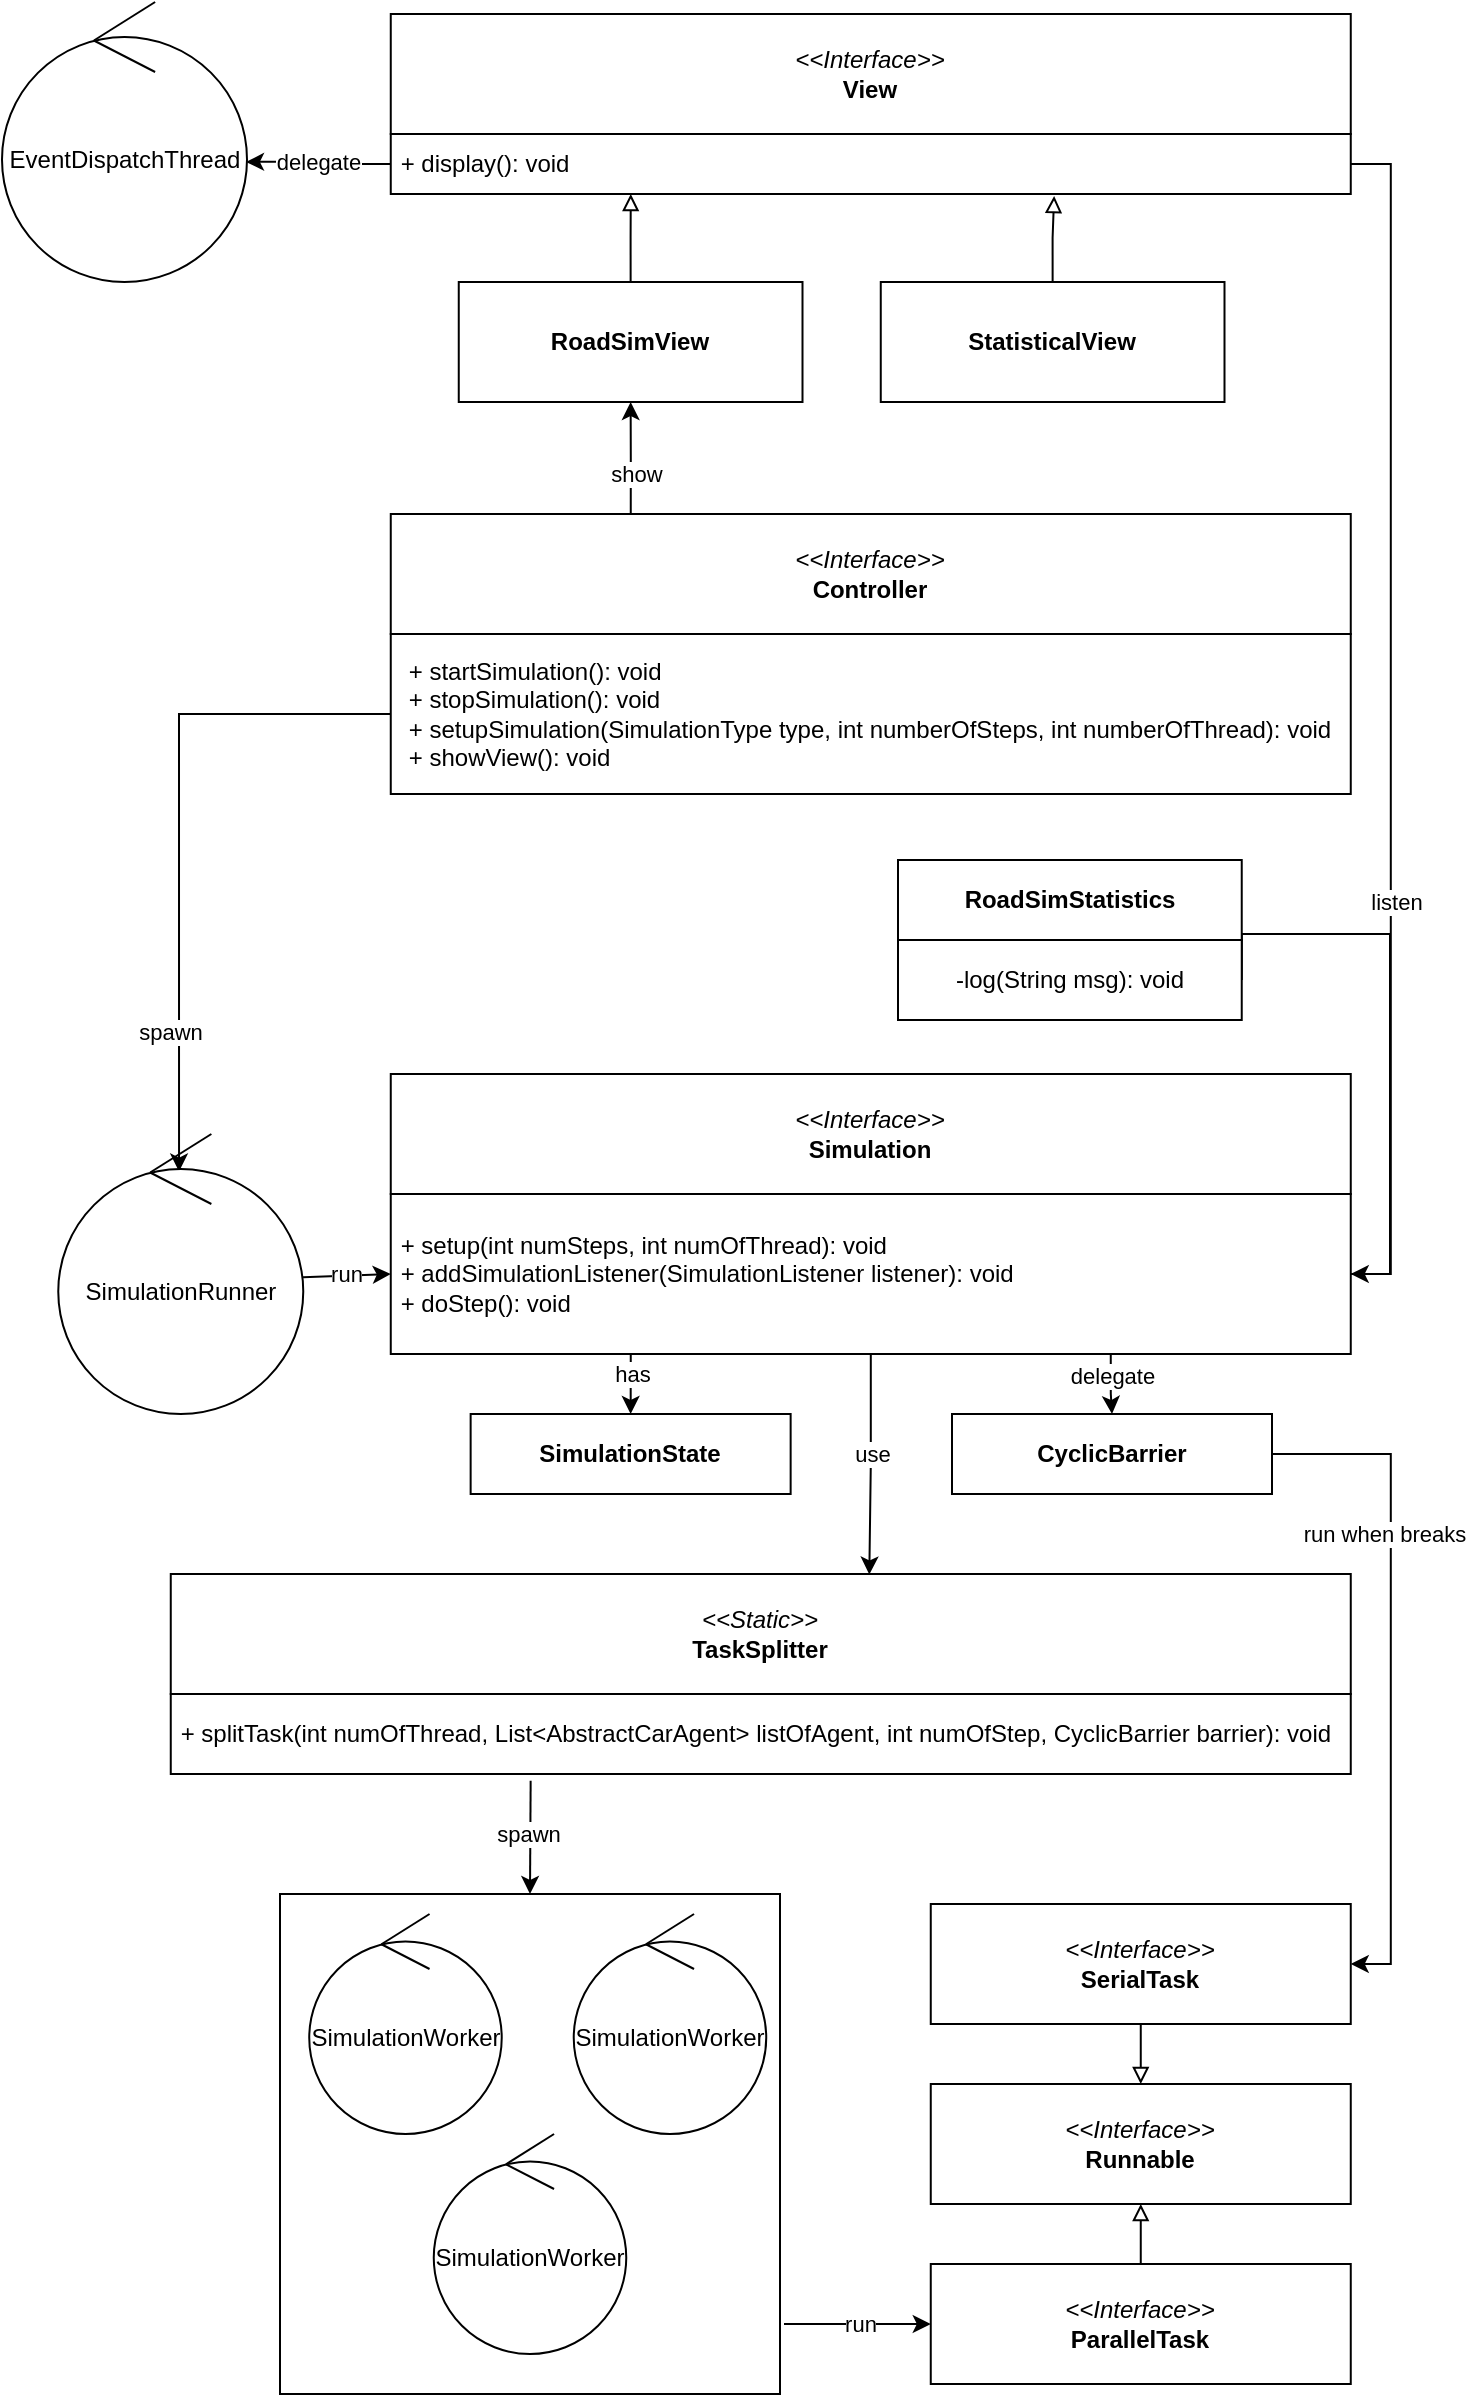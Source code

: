 <mxfile version="24.0.4" type="github" pages="2">
  <diagram id="C5RBs43oDa-KdzZeNtuy" name="uml">
    <mxGraphModel dx="1434" dy="1915" grid="1" gridSize="10" guides="1" tooltips="1" connect="1" arrows="1" fold="1" page="1" pageScale="1" pageWidth="827" pageHeight="1169" math="0" shadow="0">
      <root>
        <mxCell id="WIyWlLk6GJQsqaUBKTNV-0" />
        <mxCell id="WIyWlLk6GJQsqaUBKTNV-1" parent="WIyWlLk6GJQsqaUBKTNV-0" />
        <mxCell id="8qQeJ0eEbN7VkORL1g9j-6" style="edgeStyle=orthogonalEdgeStyle;rounded=0;orthogonalLoop=1;jettySize=auto;html=1;exitX=0.25;exitY=0;exitDx=0;exitDy=0;entryX=0.5;entryY=1;entryDx=0;entryDy=0;" parent="WIyWlLk6GJQsqaUBKTNV-1" source="NOwEHH1t8_DrOCpnonOM-1" target="8qQeJ0eEbN7VkORL1g9j-5" edge="1">
          <mxGeometry relative="1" as="geometry" />
        </mxCell>
        <mxCell id="8qQeJ0eEbN7VkORL1g9j-7" value="show" style="edgeLabel;html=1;align=center;verticalAlign=middle;resizable=0;points=[];" parent="8qQeJ0eEbN7VkORL1g9j-6" vertex="1" connectable="0">
          <mxGeometry x="-0.261" y="-2" relative="1" as="geometry">
            <mxPoint as="offset" />
          </mxGeometry>
        </mxCell>
        <mxCell id="NOwEHH1t8_DrOCpnonOM-1" value="&lt;i&gt;&amp;lt;&amp;lt;Interface&amp;gt;&amp;gt;&lt;/i&gt;&lt;div&gt;&lt;b&gt;Controller&lt;/b&gt;&lt;/div&gt;" style="rounded=0;whiteSpace=wrap;html=1;" parent="WIyWlLk6GJQsqaUBKTNV-1" vertex="1">
          <mxGeometry x="284.38" y="100" width="480" height="60" as="geometry" />
        </mxCell>
        <mxCell id="NOwEHH1t8_DrOCpnonOM-4" style="edgeStyle=orthogonalEdgeStyle;rounded=0;orthogonalLoop=1;jettySize=auto;html=1;entryX=0.493;entryY=0.134;entryDx=0;entryDy=0;entryPerimeter=0;" parent="WIyWlLk6GJQsqaUBKTNV-1" source="NOwEHH1t8_DrOCpnonOM-2" target="NOwEHH1t8_DrOCpnonOM-7" edge="1">
          <mxGeometry relative="1" as="geometry">
            <mxPoint x="120" y="430" as="targetPoint" />
          </mxGeometry>
        </mxCell>
        <mxCell id="NOwEHH1t8_DrOCpnonOM-5" value="spawn" style="edgeLabel;html=1;align=center;verticalAlign=middle;resizable=0;points=[];" parent="NOwEHH1t8_DrOCpnonOM-4" vertex="1" connectable="0">
          <mxGeometry x="0.583" y="-5" relative="1" as="geometry">
            <mxPoint as="offset" />
          </mxGeometry>
        </mxCell>
        <mxCell id="NOwEHH1t8_DrOCpnonOM-2" value="&lt;div style=&quot;text-align: left;&quot;&gt;+ startSimulation(): void&lt;/div&gt;&lt;div style=&quot;text-align: left;&quot;&gt;+ s&lt;span style=&quot;background-color: initial;&quot;&gt;topSimulation(): void&lt;/span&gt;&lt;/div&gt;&lt;div style=&quot;text-align: left;&quot;&gt;&lt;span style=&quot;background-color: initial;&quot;&gt;+ setupSimulation(SimulationType type, int numberOfSteps, int numberOfThread): void&lt;/span&gt;&lt;/div&gt;&lt;div style=&quot;text-align: left;&quot;&gt;&lt;span style=&quot;background-color: initial;&quot;&gt;+ showView(): void&lt;/span&gt;&lt;/div&gt;" style="rounded=0;whiteSpace=wrap;html=1;" parent="WIyWlLk6GJQsqaUBKTNV-1" vertex="1">
          <mxGeometry x="284.38" y="160" width="480" height="80" as="geometry" />
        </mxCell>
        <mxCell id="NOwEHH1t8_DrOCpnonOM-7" value="SimulationRunner" style="ellipse;shape=umlControl;whiteSpace=wrap;html=1;" parent="WIyWlLk6GJQsqaUBKTNV-1" vertex="1">
          <mxGeometry x="118.13" y="410" width="122.5" height="140" as="geometry" />
        </mxCell>
        <mxCell id="NOwEHH1t8_DrOCpnonOM-8" value="&lt;i&gt;&amp;lt;&amp;lt;Interface&amp;gt;&amp;gt;&lt;/i&gt;&lt;div&gt;&lt;b&gt;Simulation&lt;/b&gt;&lt;/div&gt;" style="rounded=0;whiteSpace=wrap;html=1;" parent="WIyWlLk6GJQsqaUBKTNV-1" vertex="1">
          <mxGeometry x="284.38" y="380" width="480" height="60" as="geometry" />
        </mxCell>
        <mxCell id="NOwEHH1t8_DrOCpnonOM-10" style="rounded=0;orthogonalLoop=1;jettySize=auto;html=1;exitX=0;exitY=0.5;exitDx=0;exitDy=0;entryX=0.999;entryY=0.512;entryDx=0;entryDy=0;entryPerimeter=0;endArrow=none;endFill=0;startArrow=classic;startFill=1;" parent="WIyWlLk6GJQsqaUBKTNV-1" source="NOwEHH1t8_DrOCpnonOM-9" target="NOwEHH1t8_DrOCpnonOM-7" edge="1">
          <mxGeometry relative="1" as="geometry">
            <mxPoint x="220" y="510" as="targetPoint" />
          </mxGeometry>
        </mxCell>
        <mxCell id="NOwEHH1t8_DrOCpnonOM-25" value="run" style="edgeLabel;html=1;align=center;verticalAlign=middle;resizable=0;points=[];" parent="NOwEHH1t8_DrOCpnonOM-10" vertex="1" connectable="0">
          <mxGeometry x="0.051" y="2" relative="1" as="geometry">
            <mxPoint y="-3" as="offset" />
          </mxGeometry>
        </mxCell>
        <mxCell id="NOwEHH1t8_DrOCpnonOM-15" style="edgeStyle=orthogonalEdgeStyle;rounded=0;orthogonalLoop=1;jettySize=auto;html=1;entryX=0.592;entryY=0.004;entryDx=0;entryDy=0;entryPerimeter=0;" parent="WIyWlLk6GJQsqaUBKTNV-1" source="NOwEHH1t8_DrOCpnonOM-9" target="NOwEHH1t8_DrOCpnonOM-12" edge="1">
          <mxGeometry relative="1" as="geometry" />
        </mxCell>
        <mxCell id="NOwEHH1t8_DrOCpnonOM-16" value="use" style="edgeLabel;html=1;align=center;verticalAlign=middle;resizable=0;points=[];" parent="NOwEHH1t8_DrOCpnonOM-15" vertex="1" connectable="0">
          <mxGeometry x="-0.1" relative="1" as="geometry">
            <mxPoint as="offset" />
          </mxGeometry>
        </mxCell>
        <mxCell id="NOwEHH1t8_DrOCpnonOM-37" style="rounded=0;orthogonalLoop=1;jettySize=auto;html=1;exitX=0.25;exitY=1;exitDx=0;exitDy=0;entryX=0.5;entryY=0;entryDx=0;entryDy=0;" parent="WIyWlLk6GJQsqaUBKTNV-1" source="NOwEHH1t8_DrOCpnonOM-9" target="NOwEHH1t8_DrOCpnonOM-35" edge="1">
          <mxGeometry relative="1" as="geometry">
            <mxPoint x="90.0" y="520" as="sourcePoint" />
          </mxGeometry>
        </mxCell>
        <mxCell id="NOwEHH1t8_DrOCpnonOM-38" value="has" style="edgeLabel;html=1;align=center;verticalAlign=middle;resizable=0;points=[];" parent="NOwEHH1t8_DrOCpnonOM-37" vertex="1" connectable="0">
          <mxGeometry x="-0.026" y="1" relative="1" as="geometry">
            <mxPoint x="-1" y="-5" as="offset" />
          </mxGeometry>
        </mxCell>
        <mxCell id="8qQeJ0eEbN7VkORL1g9j-26" style="edgeStyle=orthogonalEdgeStyle;rounded=0;orthogonalLoop=1;jettySize=auto;html=1;exitX=1;exitY=0.5;exitDx=0;exitDy=0;entryX=1;entryY=0.5;entryDx=0;entryDy=0;" parent="WIyWlLk6GJQsqaUBKTNV-1" source="8qQeJ0eEbN7VkORL1g9j-29" target="8qQeJ0eEbN7VkORL1g9j-25" edge="1">
          <mxGeometry relative="1" as="geometry" />
        </mxCell>
        <mxCell id="8qQeJ0eEbN7VkORL1g9j-27" value="run when breaks" style="edgeLabel;html=1;align=center;verticalAlign=middle;resizable=0;points=[];" parent="8qQeJ0eEbN7VkORL1g9j-26" vertex="1" connectable="0">
          <mxGeometry x="-0.009" y="3" relative="1" as="geometry">
            <mxPoint x="-7" y="-66" as="offset" />
          </mxGeometry>
        </mxCell>
        <mxCell id="8qQeJ0eEbN7VkORL1g9j-30" style="edgeStyle=orthogonalEdgeStyle;rounded=0;orthogonalLoop=1;jettySize=auto;html=1;exitX=0.75;exitY=1;exitDx=0;exitDy=0;" parent="WIyWlLk6GJQsqaUBKTNV-1" source="NOwEHH1t8_DrOCpnonOM-9" target="8qQeJ0eEbN7VkORL1g9j-29" edge="1">
          <mxGeometry relative="1" as="geometry" />
        </mxCell>
        <mxCell id="8qQeJ0eEbN7VkORL1g9j-31" value="delegate" style="edgeLabel;html=1;align=center;verticalAlign=middle;resizable=0;points=[];" parent="8qQeJ0eEbN7VkORL1g9j-30" vertex="1" connectable="0">
          <mxGeometry x="-0.308" relative="1" as="geometry">
            <mxPoint as="offset" />
          </mxGeometry>
        </mxCell>
        <mxCell id="NOwEHH1t8_DrOCpnonOM-9" value="&lt;div style=&quot;&quot;&gt;&amp;nbsp;+ setup(int numSteps, int numOfThread): void&lt;br&gt;&lt;/div&gt;&lt;div style=&quot;&quot;&gt;&lt;div style=&quot;&quot;&gt;&amp;nbsp;+ addSimulationListener(SimulationListener listener): void&lt;/div&gt;&lt;div style=&quot;&quot;&gt;&lt;span style=&quot;background-color: initial;&quot;&gt;&amp;nbsp;+ doStep(): void&lt;/span&gt;&lt;br&gt;&lt;/div&gt;&lt;/div&gt;" style="rounded=0;whiteSpace=wrap;html=1;align=left;" parent="WIyWlLk6GJQsqaUBKTNV-1" vertex="1">
          <mxGeometry x="284.38" y="440" width="480" height="80" as="geometry" />
        </mxCell>
        <mxCell id="NOwEHH1t8_DrOCpnonOM-12" value="&lt;i&gt;&amp;lt;&amp;lt;Static&amp;gt;&amp;gt;&lt;/i&gt;&lt;div&gt;&lt;b&gt;TaskSplitter&lt;/b&gt;&lt;/div&gt;" style="rounded=0;whiteSpace=wrap;html=1;" parent="WIyWlLk6GJQsqaUBKTNV-1" vertex="1">
          <mxGeometry x="174.38" y="630" width="590" height="60" as="geometry" />
        </mxCell>
        <mxCell id="NOwEHH1t8_DrOCpnonOM-14" value="&lt;div style=&quot;&quot;&gt;&amp;nbsp;+ splitTask(&lt;span style=&quot;background-color: initial;&quot;&gt;int numOfThread, List&amp;lt;AbstractCarAgent&amp;gt; listOfAgent, int numOfStep,&amp;nbsp;&lt;/span&gt;&lt;span style=&quot;background-color: initial;&quot;&gt;CyclicBarrier barrier&lt;/span&gt;): void&lt;/div&gt;" style="rounded=0;whiteSpace=wrap;html=1;align=left;" parent="WIyWlLk6GJQsqaUBKTNV-1" vertex="1">
          <mxGeometry x="174.38" y="690" width="590" height="40" as="geometry" />
        </mxCell>
        <mxCell id="NOwEHH1t8_DrOCpnonOM-17" style="rounded=0;orthogonalLoop=1;jettySize=auto;html=1;exitX=0.305;exitY=1.084;exitDx=0;exitDy=0;entryX=0.5;entryY=0;entryDx=0;entryDy=0;exitPerimeter=0;" parent="WIyWlLk6GJQsqaUBKTNV-1" source="NOwEHH1t8_DrOCpnonOM-14" target="NOwEHH1t8_DrOCpnonOM-21" edge="1">
          <mxGeometry relative="1" as="geometry">
            <mxPoint x="604.38" y="770" as="sourcePoint" />
            <mxPoint x="503.299" y="750" as="targetPoint" />
          </mxGeometry>
        </mxCell>
        <mxCell id="NOwEHH1t8_DrOCpnonOM-18" value="Spawn" style="edgeLabel;html=1;align=center;verticalAlign=middle;resizable=0;points=[];" parent="NOwEHH1t8_DrOCpnonOM-17" vertex="1" connectable="0">
          <mxGeometry x="0.583" y="-5" relative="1" as="geometry">
            <mxPoint x="80" y="70" as="offset" />
          </mxGeometry>
        </mxCell>
        <mxCell id="8qQeJ0eEbN7VkORL1g9j-18" value="spawn" style="edgeLabel;html=1;align=center;verticalAlign=middle;resizable=0;points=[];" parent="NOwEHH1t8_DrOCpnonOM-17" vertex="1" connectable="0">
          <mxGeometry x="-0.086" y="-1" relative="1" as="geometry">
            <mxPoint as="offset" />
          </mxGeometry>
        </mxCell>
        <mxCell id="8qQeJ0eEbN7VkORL1g9j-22" style="edgeStyle=orthogonalEdgeStyle;rounded=0;orthogonalLoop=1;jettySize=auto;html=1;entryX=0;entryY=0.5;entryDx=0;entryDy=0;exitX=1.008;exitY=0.86;exitDx=0;exitDy=0;exitPerimeter=0;" parent="WIyWlLk6GJQsqaUBKTNV-1" source="NOwEHH1t8_DrOCpnonOM-21" target="8qQeJ0eEbN7VkORL1g9j-20" edge="1">
          <mxGeometry relative="1" as="geometry">
            <mxPoint x="510.62" y="910" as="sourcePoint" />
          </mxGeometry>
        </mxCell>
        <mxCell id="8qQeJ0eEbN7VkORL1g9j-23" value="run" style="edgeLabel;html=1;align=center;verticalAlign=middle;resizable=0;points=[];" parent="8qQeJ0eEbN7VkORL1g9j-22" vertex="1" connectable="0">
          <mxGeometry x="0.035" y="2" relative="1" as="geometry">
            <mxPoint y="2" as="offset" />
          </mxGeometry>
        </mxCell>
        <mxCell id="NOwEHH1t8_DrOCpnonOM-21" value="" style="whiteSpace=wrap;html=1;aspect=fixed;" parent="WIyWlLk6GJQsqaUBKTNV-1" vertex="1">
          <mxGeometry x="229" y="790" width="250" height="250" as="geometry" />
        </mxCell>
        <mxCell id="NOwEHH1t8_DrOCpnonOM-22" value="SimulationWorker" style="ellipse;shape=umlControl;whiteSpace=wrap;html=1;" parent="WIyWlLk6GJQsqaUBKTNV-1" vertex="1">
          <mxGeometry x="243.62" y="800" width="96.25" height="110" as="geometry" />
        </mxCell>
        <mxCell id="NOwEHH1t8_DrOCpnonOM-23" value="SimulationWorker" style="ellipse;shape=umlControl;whiteSpace=wrap;html=1;" parent="WIyWlLk6GJQsqaUBKTNV-1" vertex="1">
          <mxGeometry x="375.87" y="800" width="96.25" height="110" as="geometry" />
        </mxCell>
        <mxCell id="NOwEHH1t8_DrOCpnonOM-24" value="SimulationWorker" style="ellipse;shape=umlControl;whiteSpace=wrap;html=1;" parent="WIyWlLk6GJQsqaUBKTNV-1" vertex="1">
          <mxGeometry x="305.88" y="910" width="96.25" height="110" as="geometry" />
        </mxCell>
        <mxCell id="NOwEHH1t8_DrOCpnonOM-35" value="&lt;div&gt;&lt;b&gt;SimulationState&lt;/b&gt;&lt;/div&gt;" style="rounded=0;whiteSpace=wrap;html=1;" parent="WIyWlLk6GJQsqaUBKTNV-1" vertex="1">
          <mxGeometry x="324.32" y="550" width="160" height="40" as="geometry" />
        </mxCell>
        <mxCell id="8qQeJ0eEbN7VkORL1g9j-0" value="&lt;i&gt;&amp;lt;&amp;lt;Interface&amp;gt;&amp;gt;&lt;/i&gt;&lt;div&gt;&lt;b&gt;View&lt;/b&gt;&lt;/div&gt;" style="rounded=0;whiteSpace=wrap;html=1;" parent="WIyWlLk6GJQsqaUBKTNV-1" vertex="1">
          <mxGeometry x="284.38" y="-150" width="480" height="60" as="geometry" />
        </mxCell>
        <mxCell id="8qQeJ0eEbN7VkORL1g9j-2" style="edgeStyle=orthogonalEdgeStyle;rounded=0;orthogonalLoop=1;jettySize=auto;html=1;exitX=1;exitY=0.5;exitDx=0;exitDy=0;entryX=1;entryY=0.5;entryDx=0;entryDy=0;" parent="WIyWlLk6GJQsqaUBKTNV-1" source="8qQeJ0eEbN7VkORL1g9j-1" target="NOwEHH1t8_DrOCpnonOM-9" edge="1">
          <mxGeometry relative="1" as="geometry" />
        </mxCell>
        <mxCell id="8qQeJ0eEbN7VkORL1g9j-4" value="listen" style="edgeLabel;html=1;align=center;verticalAlign=middle;resizable=0;points=[];" parent="8qQeJ0eEbN7VkORL1g9j-2" vertex="1" connectable="0">
          <mxGeometry x="0.305" y="2" relative="1" as="geometry">
            <mxPoint as="offset" />
          </mxGeometry>
        </mxCell>
        <mxCell id="8qQeJ0eEbN7VkORL1g9j-1" value="&lt;div style=&quot;&quot;&gt;&amp;nbsp;+ display(): void&lt;/div&gt;" style="rounded=0;whiteSpace=wrap;html=1;align=left;" parent="WIyWlLk6GJQsqaUBKTNV-1" vertex="1">
          <mxGeometry x="284.38" y="-90" width="480" height="30" as="geometry" />
        </mxCell>
        <mxCell id="8qQeJ0eEbN7VkORL1g9j-10" style="edgeStyle=orthogonalEdgeStyle;rounded=0;orthogonalLoop=1;jettySize=auto;html=1;exitX=0.5;exitY=0;exitDx=0;exitDy=0;entryX=0.25;entryY=1;entryDx=0;entryDy=0;endArrow=block;endFill=0;" parent="WIyWlLk6GJQsqaUBKTNV-1" source="8qQeJ0eEbN7VkORL1g9j-5" target="8qQeJ0eEbN7VkORL1g9j-1" edge="1">
          <mxGeometry relative="1" as="geometry">
            <mxPoint x="404.38" y="-40" as="targetPoint" />
          </mxGeometry>
        </mxCell>
        <mxCell id="8qQeJ0eEbN7VkORL1g9j-5" value="&lt;b&gt;RoadSimView&lt;/b&gt;" style="rounded=0;whiteSpace=wrap;html=1;" parent="WIyWlLk6GJQsqaUBKTNV-1" vertex="1">
          <mxGeometry x="318.38" y="-16" width="171.87" height="60" as="geometry" />
        </mxCell>
        <mxCell id="8qQeJ0eEbN7VkORL1g9j-9" value="&lt;b&gt;StatisticalView&lt;/b&gt;" style="rounded=0;whiteSpace=wrap;html=1;" parent="WIyWlLk6GJQsqaUBKTNV-1" vertex="1">
          <mxGeometry x="529.38" y="-16" width="171.87" height="60" as="geometry" />
        </mxCell>
        <mxCell id="8qQeJ0eEbN7VkORL1g9j-11" style="edgeStyle=orthogonalEdgeStyle;rounded=0;orthogonalLoop=1;jettySize=auto;html=1;exitX=0.5;exitY=0;exitDx=0;exitDy=0;entryX=0.691;entryY=1.033;entryDx=0;entryDy=0;endArrow=block;endFill=0;entryPerimeter=0;" parent="WIyWlLk6GJQsqaUBKTNV-1" source="8qQeJ0eEbN7VkORL1g9j-9" target="8qQeJ0eEbN7VkORL1g9j-1" edge="1">
          <mxGeometry relative="1" as="geometry">
            <mxPoint x="594.46" y="-40" as="targetPoint" />
          </mxGeometry>
        </mxCell>
        <mxCell id="8qQeJ0eEbN7VkORL1g9j-13" style="edgeStyle=orthogonalEdgeStyle;rounded=0;orthogonalLoop=1;jettySize=auto;html=1;endArrow=none;endFill=0;entryX=1;entryY=0.5;entryDx=0;entryDy=0;exitX=1;exitY=0.5;exitDx=0;exitDy=0;" parent="WIyWlLk6GJQsqaUBKTNV-1" source="8qQeJ0eEbN7VkORL1g9j-14" target="NOwEHH1t8_DrOCpnonOM-9" edge="1">
          <mxGeometry relative="1" as="geometry">
            <mxPoint x="790" y="340" as="targetPoint" />
            <Array as="points">
              <mxPoint x="710" y="310" />
              <mxPoint x="784" y="310" />
              <mxPoint x="784" y="480" />
            </Array>
          </mxGeometry>
        </mxCell>
        <mxCell id="8qQeJ0eEbN7VkORL1g9j-12" value="&lt;b&gt;RoadSimStatistics&lt;/b&gt;" style="rounded=0;whiteSpace=wrap;html=1;" parent="WIyWlLk6GJQsqaUBKTNV-1" vertex="1">
          <mxGeometry x="538" y="273" width="171.87" height="40" as="geometry" />
        </mxCell>
        <mxCell id="8qQeJ0eEbN7VkORL1g9j-14" value="-log(String msg): void" style="rounded=0;whiteSpace=wrap;html=1;" parent="WIyWlLk6GJQsqaUBKTNV-1" vertex="1">
          <mxGeometry x="538" y="313" width="171.87" height="40" as="geometry" />
        </mxCell>
        <mxCell id="8qQeJ0eEbN7VkORL1g9j-15" value="EventDispatchThread" style="ellipse;shape=umlControl;whiteSpace=wrap;html=1;" parent="WIyWlLk6GJQsqaUBKTNV-1" vertex="1">
          <mxGeometry x="90" y="-156" width="122.5" height="140" as="geometry" />
        </mxCell>
        <mxCell id="8qQeJ0eEbN7VkORL1g9j-16" style="edgeStyle=orthogonalEdgeStyle;rounded=0;orthogonalLoop=1;jettySize=auto;html=1;exitX=0;exitY=0.5;exitDx=0;exitDy=0;entryX=0.996;entryY=0.571;entryDx=0;entryDy=0;entryPerimeter=0;" parent="WIyWlLk6GJQsqaUBKTNV-1" source="8qQeJ0eEbN7VkORL1g9j-1" target="8qQeJ0eEbN7VkORL1g9j-15" edge="1">
          <mxGeometry relative="1" as="geometry" />
        </mxCell>
        <mxCell id="8qQeJ0eEbN7VkORL1g9j-17" value="delegate" style="edgeLabel;html=1;align=center;verticalAlign=middle;resizable=0;points=[];" parent="8qQeJ0eEbN7VkORL1g9j-16" vertex="1" connectable="0">
          <mxGeometry x="0.049" relative="1" as="geometry">
            <mxPoint x="1" as="offset" />
          </mxGeometry>
        </mxCell>
        <mxCell id="8qQeJ0eEbN7VkORL1g9j-24" style="edgeStyle=orthogonalEdgeStyle;rounded=0;orthogonalLoop=1;jettySize=auto;html=1;exitX=0.5;exitY=0;exitDx=0;exitDy=0;entryX=0.5;entryY=1;entryDx=0;entryDy=0;endArrow=block;endFill=0;" parent="WIyWlLk6GJQsqaUBKTNV-1" source="8qQeJ0eEbN7VkORL1g9j-20" target="8qQeJ0eEbN7VkORL1g9j-21" edge="1">
          <mxGeometry relative="1" as="geometry" />
        </mxCell>
        <mxCell id="8qQeJ0eEbN7VkORL1g9j-20" value="&lt;i&gt;&amp;lt;&amp;lt;Interface&amp;gt;&amp;gt;&lt;/i&gt;&lt;div&gt;&lt;b&gt;ParallelTask&lt;/b&gt;&lt;/div&gt;" style="rounded=0;whiteSpace=wrap;html=1;" parent="WIyWlLk6GJQsqaUBKTNV-1" vertex="1">
          <mxGeometry x="554.38" y="975" width="210" height="60" as="geometry" />
        </mxCell>
        <mxCell id="8qQeJ0eEbN7VkORL1g9j-21" value="&lt;i&gt;&amp;lt;&amp;lt;Interface&amp;gt;&amp;gt;&lt;/i&gt;&lt;div&gt;&lt;b&gt;Runnable&lt;/b&gt;&lt;/div&gt;" style="rounded=0;whiteSpace=wrap;html=1;" parent="WIyWlLk6GJQsqaUBKTNV-1" vertex="1">
          <mxGeometry x="554.38" y="885" width="210" height="60" as="geometry" />
        </mxCell>
        <mxCell id="8qQeJ0eEbN7VkORL1g9j-28" style="edgeStyle=orthogonalEdgeStyle;rounded=0;orthogonalLoop=1;jettySize=auto;html=1;exitX=0.5;exitY=1;exitDx=0;exitDy=0;entryX=0.5;entryY=0;entryDx=0;entryDy=0;endArrow=block;endFill=0;" parent="WIyWlLk6GJQsqaUBKTNV-1" source="8qQeJ0eEbN7VkORL1g9j-25" target="8qQeJ0eEbN7VkORL1g9j-21" edge="1">
          <mxGeometry relative="1" as="geometry" />
        </mxCell>
        <mxCell id="8qQeJ0eEbN7VkORL1g9j-25" value="&lt;i&gt;&amp;lt;&amp;lt;Interface&amp;gt;&amp;gt;&lt;/i&gt;&lt;div&gt;&lt;b&gt;SerialTask&lt;/b&gt;&lt;/div&gt;" style="rounded=0;whiteSpace=wrap;html=1;" parent="WIyWlLk6GJQsqaUBKTNV-1" vertex="1">
          <mxGeometry x="554.38" y="795" width="210" height="60" as="geometry" />
        </mxCell>
        <mxCell id="8qQeJ0eEbN7VkORL1g9j-29" value="&lt;div&gt;&lt;b&gt;CyclicBarrier&lt;/b&gt;&lt;/div&gt;" style="rounded=0;whiteSpace=wrap;html=1;" parent="WIyWlLk6GJQsqaUBKTNV-1" vertex="1">
          <mxGeometry x="565" y="550" width="160" height="40" as="geometry" />
        </mxCell>
      </root>
    </mxGraphModel>
  </diagram>
  <diagram id="9Pr5VRRHsF01CLueVyCL" name="petrinet">
    <mxGraphModel dx="1816" dy="514" grid="1" gridSize="10" guides="1" tooltips="1" connect="1" arrows="1" fold="1" page="1" pageScale="1" pageWidth="827" pageHeight="1169" math="0" shadow="0">
      <root>
        <mxCell id="0" />
        <mxCell id="1" parent="0" />
        <mxCell id="XfLXzBTja6MD_cvZzvOP-5" style="edgeStyle=orthogonalEdgeStyle;rounded=0;orthogonalLoop=1;jettySize=auto;html=1;entryX=0;entryY=0.5;entryDx=0;entryDy=0;strokeWidth=2;" parent="1" source="XfLXzBTja6MD_cvZzvOP-1" target="XfLXzBTja6MD_cvZzvOP-3" edge="1">
          <mxGeometry relative="1" as="geometry" />
        </mxCell>
        <mxCell id="XfLXzBTja6MD_cvZzvOP-1" value="" style="ellipse;whiteSpace=wrap;html=1;aspect=fixed;" parent="1" vertex="1">
          <mxGeometry x="-91" y="120" width="80" height="80" as="geometry" />
        </mxCell>
        <mxCell id="XfLXzBTja6MD_cvZzvOP-2" value="" style="ellipse;whiteSpace=wrap;html=1;aspect=fixed;fillColor=#000000;" parent="1" vertex="1">
          <mxGeometry x="-61" y="150" width="20" height="20" as="geometry" />
        </mxCell>
        <mxCell id="XfLXzBTja6MD_cvZzvOP-6" style="edgeStyle=orthogonalEdgeStyle;rounded=0;orthogonalLoop=1;jettySize=auto;html=1;strokeWidth=2;entryX=0;entryY=0.5;entryDx=0;entryDy=0;" parent="1" source="XfLXzBTja6MD_cvZzvOP-3" target="XfLXzBTja6MD_cvZzvOP-70" edge="1">
          <mxGeometry relative="1" as="geometry">
            <mxPoint x="149" y="160" as="targetPoint" />
          </mxGeometry>
        </mxCell>
        <mxCell id="XfLXzBTja6MD_cvZzvOP-3" value="" style="rounded=0;whiteSpace=wrap;html=1;fillColor=#000000;" parent="1" vertex="1">
          <mxGeometry x="59" y="105" width="20" height="110" as="geometry" />
        </mxCell>
        <mxCell id="XfLXzBTja6MD_cvZzvOP-4" value="&lt;font style=&quot;font-size: 16px;&quot;&gt;StartSimulation&lt;/font&gt;" style="text;html=1;align=center;verticalAlign=middle;whiteSpace=wrap;rounded=0;" parent="1" vertex="1">
          <mxGeometry x="39" y="75" width="60" height="30" as="geometry" />
        </mxCell>
        <mxCell id="XfLXzBTja6MD_cvZzvOP-10" style="edgeStyle=orthogonalEdgeStyle;rounded=0;orthogonalLoop=1;jettySize=auto;html=1;entryX=1;entryY=0.5;entryDx=0;entryDy=0;strokeWidth=2;" parent="1" target="XfLXzBTja6MD_cvZzvOP-8" edge="1">
          <mxGeometry relative="1" as="geometry">
            <mxPoint x="189" y="199.987" as="sourcePoint" />
            <Array as="points">
              <mxPoint x="189" y="295" />
            </Array>
          </mxGeometry>
        </mxCell>
        <mxCell id="XfLXzBTja6MD_cvZzvOP-11" style="edgeStyle=orthogonalEdgeStyle;rounded=0;orthogonalLoop=1;jettySize=auto;html=1;exitX=0;exitY=0.5;exitDx=0;exitDy=0;entryX=0.5;entryY=1;entryDx=0;entryDy=0;strokeWidth=2;" parent="1" source="XfLXzBTja6MD_cvZzvOP-8" target="XfLXzBTja6MD_cvZzvOP-1" edge="1">
          <mxGeometry relative="1" as="geometry">
            <mxPoint x="-71" y="220" as="targetPoint" />
          </mxGeometry>
        </mxCell>
        <mxCell id="XfLXzBTja6MD_cvZzvOP-8" value="" style="rounded=0;whiteSpace=wrap;html=1;fillColor=#000000;" parent="1" vertex="1">
          <mxGeometry x="59" y="240" width="20" height="110" as="geometry" />
        </mxCell>
        <mxCell id="XfLXzBTja6MD_cvZzvOP-9" value="&lt;font style=&quot;font-size: 16px;&quot;&gt;StopSimulation&lt;/font&gt;" style="text;html=1;align=center;verticalAlign=middle;whiteSpace=wrap;rounded=0;" parent="1" vertex="1">
          <mxGeometry x="39" y="350" width="60" height="30" as="geometry" />
        </mxCell>
        <mxCell id="XfLXzBTja6MD_cvZzvOP-33" style="edgeStyle=orthogonalEdgeStyle;rounded=0;orthogonalLoop=1;jettySize=auto;html=1;exitX=0.5;exitY=1;exitDx=0;exitDy=0;strokeWidth=2;" parent="1" source="XfLXzBTja6MD_cvZzvOP-12" target="XfLXzBTja6MD_cvZzvOP-29" edge="1">
          <mxGeometry relative="1" as="geometry" />
        </mxCell>
        <mxCell id="XfLXzBTja6MD_cvZzvOP-12" value="" style="ellipse;whiteSpace=wrap;html=1;aspect=fixed;" parent="1" vertex="1">
          <mxGeometry x="-91" y="426" width="80" height="80" as="geometry" />
        </mxCell>
        <mxCell id="XfLXzBTja6MD_cvZzvOP-34" style="edgeStyle=orthogonalEdgeStyle;rounded=0;orthogonalLoop=1;jettySize=auto;html=1;entryX=0;entryY=0.5;entryDx=0;entryDy=0;strokeWidth=2;exitX=0.5;exitY=1;exitDx=0;exitDy=0;" parent="1" source="XfLXzBTja6MD_cvZzvOP-49" target="XfLXzBTja6MD_cvZzvOP-30" edge="1">
          <mxGeometry relative="1" as="geometry">
            <mxPoint x="179" y="506" as="sourcePoint" />
          </mxGeometry>
        </mxCell>
        <mxCell id="XfLXzBTja6MD_cvZzvOP-20" value="" style="ellipse;whiteSpace=wrap;html=1;aspect=fixed;fillColor=#000000;" parent="1" vertex="1">
          <mxGeometry x="-61" y="456" width="20" height="20" as="geometry" />
        </mxCell>
        <mxCell id="XfLXzBTja6MD_cvZzvOP-21" value="" style="ellipse;whiteSpace=wrap;html=1;aspect=fixed;fillColor=#000000;" parent="1" vertex="1">
          <mxGeometry x="169" y="456" width="20" height="20" as="geometry" />
        </mxCell>
        <mxCell id="XfLXzBTja6MD_cvZzvOP-26" value="&lt;font style=&quot;font-size: 16px;&quot;&gt;Simulation Worker&lt;/font&gt;" style="text;html=1;align=center;verticalAlign=middle;whiteSpace=wrap;rounded=0;" parent="1" vertex="1">
          <mxGeometry x="-81" y="392" width="60" height="30" as="geometry" />
        </mxCell>
        <mxCell id="XfLXzBTja6MD_cvZzvOP-27" value="&lt;font style=&quot;font-size: 16px;&quot;&gt;Simulation Worker&lt;/font&gt;" style="text;html=1;align=center;verticalAlign=middle;whiteSpace=wrap;rounded=0;" parent="1" vertex="1">
          <mxGeometry x="149" y="392" width="60" height="30" as="geometry" />
        </mxCell>
        <mxCell id="XfLXzBTja6MD_cvZzvOP-28" value="&lt;font style=&quot;font-size: 16px;&quot;&gt;N&lt;/font&gt;" style="rounded=0;whiteSpace=wrap;html=1;" parent="1" vertex="1">
          <mxGeometry x="39" y="436" width="50" height="20" as="geometry" />
        </mxCell>
        <mxCell id="XfLXzBTja6MD_cvZzvOP-36" style="edgeStyle=orthogonalEdgeStyle;rounded=0;orthogonalLoop=1;jettySize=auto;html=1;entryX=0;entryY=0.5;entryDx=0;entryDy=0;exitX=1;exitY=0.5;exitDx=0;exitDy=0;strokeWidth=2;" parent="1" source="XfLXzBTja6MD_cvZzvOP-29" target="XfLXzBTja6MD_cvZzvOP-35" edge="1">
          <mxGeometry relative="1" as="geometry">
            <Array as="points">
              <mxPoint x="-51" y="696" />
            </Array>
          </mxGeometry>
        </mxCell>
        <mxCell id="XfLXzBTja6MD_cvZzvOP-29" value="" style="rounded=0;whiteSpace=wrap;html=1;fillColor=#000000;rotation=90;" parent="1" vertex="1">
          <mxGeometry x="-61" y="546" width="20" height="110" as="geometry" />
        </mxCell>
        <mxCell id="XfLXzBTja6MD_cvZzvOP-37" style="edgeStyle=orthogonalEdgeStyle;rounded=0;orthogonalLoop=1;jettySize=auto;html=1;entryX=1;entryY=0.5;entryDx=0;entryDy=0;exitX=1;exitY=0.5;exitDx=0;exitDy=0;strokeWidth=2;" parent="1" source="XfLXzBTja6MD_cvZzvOP-30" target="XfLXzBTja6MD_cvZzvOP-35" edge="1">
          <mxGeometry relative="1" as="geometry" />
        </mxCell>
        <mxCell id="XfLXzBTja6MD_cvZzvOP-30" value="" style="rounded=0;whiteSpace=wrap;html=1;fillColor=#000000;rotation=90;" parent="1" vertex="1">
          <mxGeometry x="169" y="546" width="20" height="110" as="geometry" />
        </mxCell>
        <mxCell id="XfLXzBTja6MD_cvZzvOP-31" value="&lt;span style=&quot;font-size: 16px;&quot;&gt;Run&lt;/span&gt;" style="text;html=1;align=center;verticalAlign=middle;whiteSpace=wrap;rounded=0;" parent="1" vertex="1">
          <mxGeometry x="-161" y="586" width="60" height="30" as="geometry" />
        </mxCell>
        <mxCell id="XfLXzBTja6MD_cvZzvOP-32" value="&lt;span style=&quot;font-size: 16px;&quot;&gt;Run&lt;/span&gt;" style="text;html=1;align=center;verticalAlign=middle;whiteSpace=wrap;rounded=0;" parent="1" vertex="1">
          <mxGeometry x="74" y="586" width="60" height="30" as="geometry" />
        </mxCell>
        <mxCell id="XfLXzBTja6MD_cvZzvOP-45" style="edgeStyle=orthogonalEdgeStyle;rounded=0;orthogonalLoop=1;jettySize=auto;html=1;entryX=0;entryY=0.5;entryDx=0;entryDy=0;exitX=1;exitY=0.5;exitDx=0;exitDy=0;strokeWidth=2;startArrow=classic;startFill=1;" parent="1" target="XfLXzBTja6MD_cvZzvOP-12" edge="1">
          <mxGeometry relative="1" as="geometry">
            <mxPoint x="64" y="856" as="targetPoint" />
            <mxPoint x="219" y="466" as="sourcePoint" />
            <Array as="points">
              <mxPoint x="320" y="466" />
              <mxPoint x="320" y="786" />
              <mxPoint x="-180" y="786" />
              <mxPoint x="-180" y="466" />
            </Array>
          </mxGeometry>
        </mxCell>
        <mxCell id="XfLXzBTja6MD_cvZzvOP-46" style="edgeStyle=orthogonalEdgeStyle;rounded=0;orthogonalLoop=1;jettySize=auto;html=1;endArrow=none;endFill=0;strokeWidth=2;" parent="1" source="XfLXzBTja6MD_cvZzvOP-35" edge="1">
          <mxGeometry relative="1" as="geometry">
            <mxPoint x="64" y="786.0" as="targetPoint" />
          </mxGeometry>
        </mxCell>
        <mxCell id="7v5B0r8EM_k6lcuc8oEQ-10" style="edgeStyle=orthogonalEdgeStyle;rounded=0;orthogonalLoop=1;jettySize=auto;html=1;exitX=0.5;exitY=1;exitDx=0;exitDy=0;entryX=1;entryY=0.5;entryDx=0;entryDy=0;strokeWidth=2;" edge="1" parent="1" target="7v5B0r8EM_k6lcuc8oEQ-2">
          <mxGeometry relative="1" as="geometry">
            <mxPoint x="64" y="732" as="sourcePoint" />
            <mxPoint x="436" y="462" as="targetPoint" />
            <Array as="points">
              <mxPoint x="64" y="786" />
              <mxPoint x="510" y="786" />
              <mxPoint x="510" y="466" />
            </Array>
          </mxGeometry>
        </mxCell>
        <mxCell id="XfLXzBTja6MD_cvZzvOP-35" value="" style="ellipse;whiteSpace=wrap;html=1;aspect=fixed;" parent="1" vertex="1">
          <mxGeometry x="24" y="656" width="80" height="80" as="geometry" />
        </mxCell>
        <mxCell id="XfLXzBTja6MD_cvZzvOP-47" value="&lt;span style=&quot;font-size: 16px;&quot;&gt;N+1&lt;/span&gt;" style="text;html=1;align=center;verticalAlign=middle;whiteSpace=wrap;rounded=0;" parent="1" vertex="1">
          <mxGeometry x="51" y="736" width="60" height="30" as="geometry" />
        </mxCell>
        <mxCell id="XfLXzBTja6MD_cvZzvOP-49" value="" style="ellipse;whiteSpace=wrap;html=1;aspect=fixed;" parent="1" vertex="1">
          <mxGeometry x="139" y="426" width="80" height="80" as="geometry" />
        </mxCell>
        <mxCell id="XfLXzBTja6MD_cvZzvOP-51" value="" style="ellipse;whiteSpace=wrap;html=1;aspect=fixed;fillColor=#000000;" parent="1" vertex="1">
          <mxGeometry x="20" y="461" width="10" height="10" as="geometry" />
        </mxCell>
        <mxCell id="XfLXzBTja6MD_cvZzvOP-55" value="" style="ellipse;whiteSpace=wrap;html=1;aspect=fixed;fillColor=#000000;" parent="1" vertex="1">
          <mxGeometry x="60" y="461" width="10" height="10" as="geometry" />
        </mxCell>
        <mxCell id="XfLXzBTja6MD_cvZzvOP-59" value="" style="ellipse;whiteSpace=wrap;html=1;aspect=fixed;fillColor=#000000;" parent="1" vertex="1">
          <mxGeometry x="100" y="461" width="10" height="10" as="geometry" />
        </mxCell>
        <mxCell id="XfLXzBTja6MD_cvZzvOP-73" style="edgeStyle=orthogonalEdgeStyle;rounded=0;orthogonalLoop=1;jettySize=auto;html=1;exitX=1;exitY=0.5;exitDx=0;exitDy=0;entryX=0.029;entryY=0.208;entryDx=0;entryDy=0;entryPerimeter=0;strokeWidth=2;jumpStyle=arc;" parent="1" source="XfLXzBTja6MD_cvZzvOP-70" target="XfLXzBTja6MD_cvZzvOP-30" edge="1">
          <mxGeometry relative="1" as="geometry">
            <mxPoint x="310" y="210" as="targetPoint" />
            <Array as="points">
              <mxPoint x="280" y="160" />
              <mxPoint x="280" y="550" />
              <mxPoint x="211" y="550" />
            </Array>
          </mxGeometry>
        </mxCell>
        <mxCell id="XfLXzBTja6MD_cvZzvOP-70" value="" style="ellipse;whiteSpace=wrap;html=1;aspect=fixed;" parent="1" vertex="1">
          <mxGeometry x="139" y="120" width="80" height="80" as="geometry" />
        </mxCell>
        <mxCell id="XfLXzBTja6MD_cvZzvOP-71" style="edgeStyle=orthogonalEdgeStyle;rounded=0;orthogonalLoop=1;jettySize=auto;html=1;exitX=1;exitY=0.5;exitDx=0;exitDy=0;entryX=0.5;entryY=0;entryDx=0;entryDy=0;strokeWidth=2;" parent="1" source="XfLXzBTja6MD_cvZzvOP-70" target="XfLXzBTja6MD_cvZzvOP-70" edge="1">
          <mxGeometry relative="1" as="geometry">
            <Array as="points">
              <mxPoint x="239" y="160" />
              <mxPoint x="239" y="100" />
              <mxPoint x="179" y="100" />
            </Array>
          </mxGeometry>
        </mxCell>
        <mxCell id="XfLXzBTja6MD_cvZzvOP-72" style="edgeStyle=orthogonalEdgeStyle;rounded=0;orthogonalLoop=1;jettySize=auto;html=1;entryX=0.368;entryY=0.021;entryDx=0;entryDy=0;entryPerimeter=0;exitX=0.986;exitY=0.624;exitDx=0;exitDy=0;exitPerimeter=0;strokeWidth=2;jumpStyle=arc;" parent="1" edge="1">
          <mxGeometry relative="1" as="geometry">
            <mxPoint x="218.88" y="169.92" as="sourcePoint" />
            <mxPoint x="169.44" y="121.68" as="targetPoint" />
            <Array as="points">
              <mxPoint x="250" y="170" />
              <mxPoint x="250" y="90" />
              <mxPoint x="169" y="90" />
            </Array>
          </mxGeometry>
        </mxCell>
        <mxCell id="XfLXzBTja6MD_cvZzvOP-74" style="edgeStyle=orthogonalEdgeStyle;rounded=0;orthogonalLoop=1;jettySize=auto;html=1;exitX=1;exitY=0.5;exitDx=0;exitDy=0;entryX=-0.057;entryY=0.216;entryDx=0;entryDy=0;entryPerimeter=0;strokeWidth=2;jumpStyle=arc;" parent="1" target="XfLXzBTja6MD_cvZzvOP-29" edge="1">
          <mxGeometry relative="1" as="geometry">
            <mxPoint x="217" y="684" as="targetPoint" />
            <mxPoint x="229" y="170" as="sourcePoint" />
            <Array as="points">
              <mxPoint x="250" y="170" />
              <mxPoint x="250" y="530" />
              <mxPoint x="-20" y="530" />
            </Array>
          </mxGeometry>
        </mxCell>
        <mxCell id="XfLXzBTja6MD_cvZzvOP-76" value="" style="ellipse;whiteSpace=wrap;html=1;aspect=fixed;fillColor=#000000;" parent="1" vertex="1">
          <mxGeometry x="169" y="456" width="20" height="20" as="geometry" />
        </mxCell>
        <mxCell id="7v5B0r8EM_k6lcuc8oEQ-1" style="edgeStyle=orthogonalEdgeStyle;rounded=0;orthogonalLoop=1;jettySize=auto;html=1;exitX=0.5;exitY=1;exitDx=0;exitDy=0;strokeWidth=2;" edge="1" parent="1" source="7v5B0r8EM_k6lcuc8oEQ-2" target="7v5B0r8EM_k6lcuc8oEQ-6">
          <mxGeometry relative="1" as="geometry" />
        </mxCell>
        <mxCell id="7v5B0r8EM_k6lcuc8oEQ-2" value="" style="ellipse;whiteSpace=wrap;html=1;aspect=fixed;" vertex="1" parent="1">
          <mxGeometry x="356" y="426" width="80" height="80" as="geometry" />
        </mxCell>
        <mxCell id="7v5B0r8EM_k6lcuc8oEQ-3" value="" style="ellipse;whiteSpace=wrap;html=1;aspect=fixed;fillColor=#000000;" vertex="1" parent="1">
          <mxGeometry x="386" y="456" width="20" height="20" as="geometry" />
        </mxCell>
        <mxCell id="7v5B0r8EM_k6lcuc8oEQ-4" value="&lt;font style=&quot;font-size: 16px;&quot;&gt;Simulation&lt;/font&gt;" style="text;html=1;align=center;verticalAlign=middle;whiteSpace=wrap;rounded=0;" vertex="1" parent="1">
          <mxGeometry x="366" y="396" width="60" height="30" as="geometry" />
        </mxCell>
        <mxCell id="7v5B0r8EM_k6lcuc8oEQ-5" style="edgeStyle=orthogonalEdgeStyle;rounded=0;orthogonalLoop=1;jettySize=auto;html=1;entryX=1;entryY=1;entryDx=0;entryDy=0;exitX=1;exitY=0.5;exitDx=0;exitDy=0;strokeWidth=2;" edge="1" parent="1" source="7v5B0r8EM_k6lcuc8oEQ-6" target="XfLXzBTja6MD_cvZzvOP-35">
          <mxGeometry relative="1" as="geometry">
            <Array as="points">
              <mxPoint x="396" y="724" />
            </Array>
            <mxPoint x="471" y="696" as="targetPoint" />
          </mxGeometry>
        </mxCell>
        <mxCell id="7v5B0r8EM_k6lcuc8oEQ-6" value="" style="rounded=0;whiteSpace=wrap;html=1;fillColor=#000000;rotation=90;" vertex="1" parent="1">
          <mxGeometry x="386" y="546" width="20" height="110" as="geometry" />
        </mxCell>
        <mxCell id="7v5B0r8EM_k6lcuc8oEQ-7" value="&lt;span style=&quot;font-size: 16px;&quot;&gt;doStep&lt;/span&gt;" style="text;html=1;align=center;verticalAlign=middle;whiteSpace=wrap;rounded=0;" vertex="1" parent="1">
          <mxGeometry x="450" y="586" width="60" height="30" as="geometry" />
        </mxCell>
        <mxCell id="7v5B0r8EM_k6lcuc8oEQ-8" style="edgeStyle=orthogonalEdgeStyle;rounded=0;orthogonalLoop=1;jettySize=auto;html=1;exitX=0.941;exitY=0.735;exitDx=0;exitDy=0;strokeWidth=2;jumpStyle=arc;exitPerimeter=0;" edge="1" parent="1" source="XfLXzBTja6MD_cvZzvOP-70">
          <mxGeometry relative="1" as="geometry">
            <mxPoint x="370" y="590" as="targetPoint" />
            <mxPoint x="239" y="180" as="sourcePoint" />
            <Array as="points">
              <mxPoint x="214" y="180" />
              <mxPoint x="340" y="180" />
              <mxPoint x="340" y="540" />
              <mxPoint x="370" y="540" />
            </Array>
          </mxGeometry>
        </mxCell>
        <mxCell id="7v5B0r8EM_k6lcuc8oEQ-9" style="edgeStyle=orthogonalEdgeStyle;rounded=0;orthogonalLoop=1;jettySize=auto;html=1;entryX=0.265;entryY=0.065;entryDx=0;entryDy=0;exitX=0.986;exitY=0.624;exitDx=0;exitDy=0;exitPerimeter=0;strokeWidth=2;jumpStyle=arc;entryPerimeter=0;" edge="1" parent="1" target="XfLXzBTja6MD_cvZzvOP-70">
          <mxGeometry relative="1" as="geometry">
            <mxPoint x="228.88" y="179.92" as="sourcePoint" />
            <mxPoint x="179.44" y="131.68" as="targetPoint" />
            <Array as="points">
              <mxPoint x="260" y="180" />
              <mxPoint x="260" y="80" />
              <mxPoint x="160" y="80" />
            </Array>
          </mxGeometry>
        </mxCell>
      </root>
    </mxGraphModel>
  </diagram>
</mxfile>
